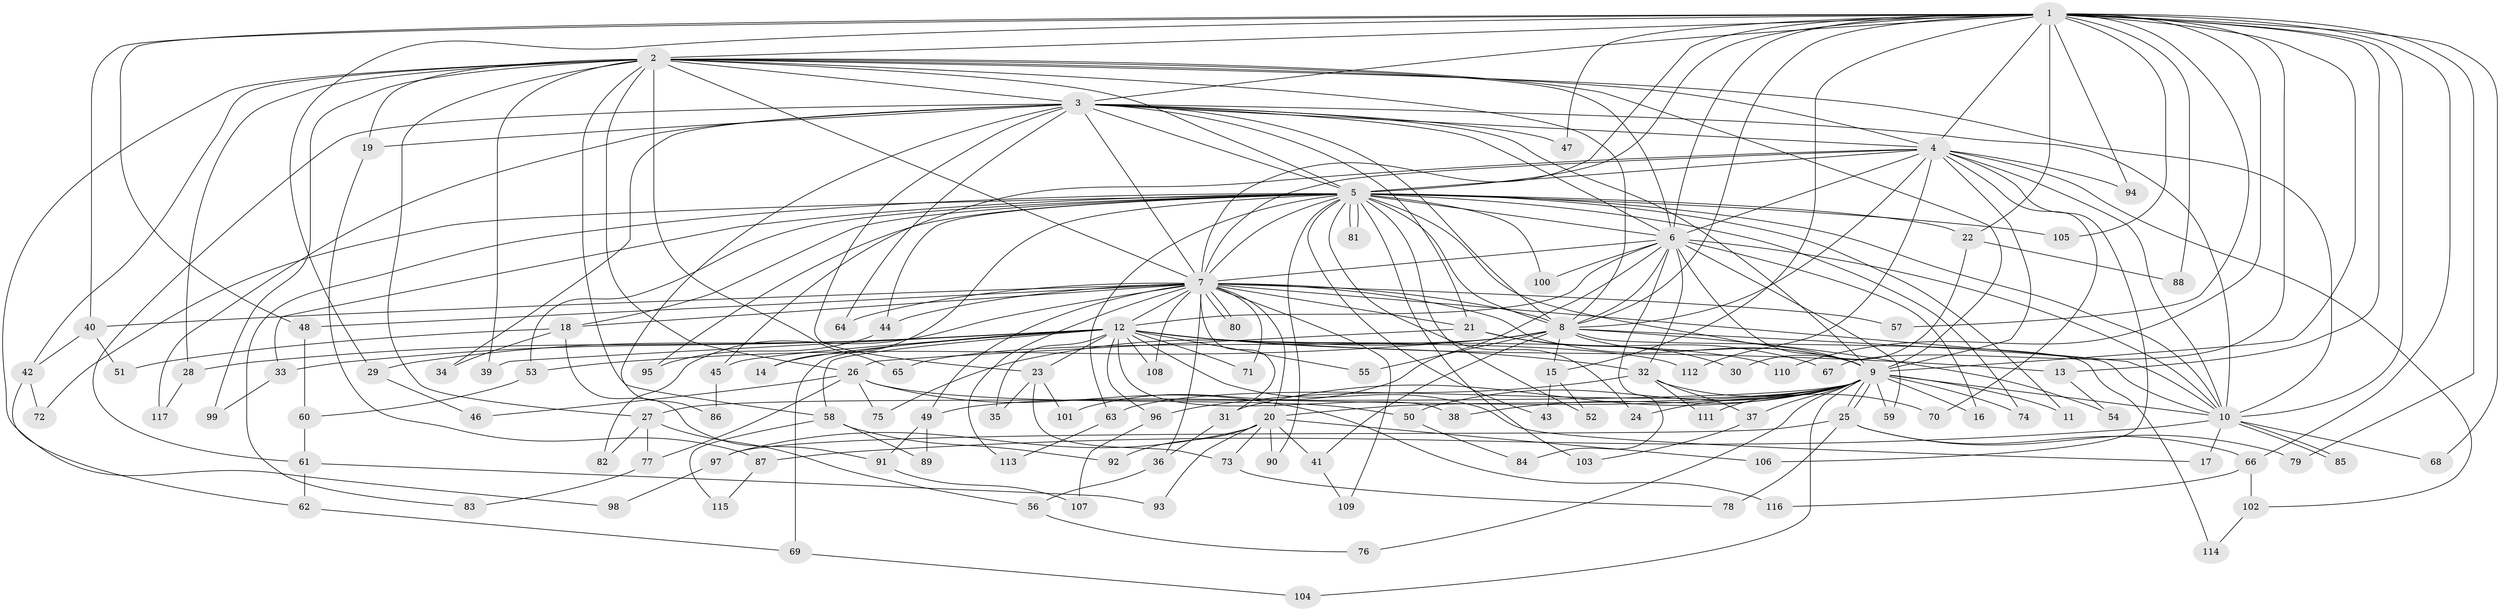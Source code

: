 // coarse degree distribution, {24: 0.014084507042253521, 21: 0.028169014084507043, 10: 0.014084507042253521, 20: 0.04225352112676056, 3: 0.22535211267605634, 1: 0.04225352112676056, 2: 0.4507042253521127, 6: 0.056338028169014086, 9: 0.014084507042253521, 5: 0.056338028169014086, 8: 0.028169014084507043, 4: 0.028169014084507043}
// Generated by graph-tools (version 1.1) at 2025/49/03/04/25 22:49:21]
// undirected, 117 vertices, 259 edges
graph export_dot {
  node [color=gray90,style=filled];
  1;
  2;
  3;
  4;
  5;
  6;
  7;
  8;
  9;
  10;
  11;
  12;
  13;
  14;
  15;
  16;
  17;
  18;
  19;
  20;
  21;
  22;
  23;
  24;
  25;
  26;
  27;
  28;
  29;
  30;
  31;
  32;
  33;
  34;
  35;
  36;
  37;
  38;
  39;
  40;
  41;
  42;
  43;
  44;
  45;
  46;
  47;
  48;
  49;
  50;
  51;
  52;
  53;
  54;
  55;
  56;
  57;
  58;
  59;
  60;
  61;
  62;
  63;
  64;
  65;
  66;
  67;
  68;
  69;
  70;
  71;
  72;
  73;
  74;
  75;
  76;
  77;
  78;
  79;
  80;
  81;
  82;
  83;
  84;
  85;
  86;
  87;
  88;
  89;
  90;
  91;
  92;
  93;
  94;
  95;
  96;
  97;
  98;
  99;
  100;
  101;
  102;
  103;
  104;
  105;
  106;
  107;
  108;
  109;
  110;
  111;
  112;
  113;
  114;
  115;
  116;
  117;
  1 -- 2;
  1 -- 3;
  1 -- 4;
  1 -- 5;
  1 -- 6;
  1 -- 7;
  1 -- 8;
  1 -- 9;
  1 -- 10;
  1 -- 13;
  1 -- 15;
  1 -- 22;
  1 -- 29;
  1 -- 40;
  1 -- 47;
  1 -- 48;
  1 -- 57;
  1 -- 66;
  1 -- 67;
  1 -- 68;
  1 -- 79;
  1 -- 88;
  1 -- 94;
  1 -- 105;
  1 -- 110;
  2 -- 3;
  2 -- 4;
  2 -- 5;
  2 -- 6;
  2 -- 7;
  2 -- 8;
  2 -- 9;
  2 -- 10;
  2 -- 19;
  2 -- 26;
  2 -- 27;
  2 -- 28;
  2 -- 39;
  2 -- 42;
  2 -- 58;
  2 -- 65;
  2 -- 98;
  2 -- 99;
  3 -- 4;
  3 -- 5;
  3 -- 6;
  3 -- 7;
  3 -- 8;
  3 -- 9;
  3 -- 10;
  3 -- 19;
  3 -- 21;
  3 -- 23;
  3 -- 34;
  3 -- 47;
  3 -- 61;
  3 -- 64;
  3 -- 86;
  3 -- 117;
  4 -- 5;
  4 -- 6;
  4 -- 7;
  4 -- 8;
  4 -- 9;
  4 -- 10;
  4 -- 45;
  4 -- 70;
  4 -- 94;
  4 -- 102;
  4 -- 106;
  4 -- 112;
  5 -- 6;
  5 -- 7;
  5 -- 8;
  5 -- 9;
  5 -- 10;
  5 -- 11;
  5 -- 14;
  5 -- 18;
  5 -- 22;
  5 -- 24;
  5 -- 33;
  5 -- 43;
  5 -- 44;
  5 -- 52;
  5 -- 53;
  5 -- 63;
  5 -- 72;
  5 -- 74;
  5 -- 81;
  5 -- 81;
  5 -- 83;
  5 -- 90;
  5 -- 95;
  5 -- 100;
  5 -- 103;
  5 -- 105;
  6 -- 7;
  6 -- 8;
  6 -- 9;
  6 -- 10;
  6 -- 12;
  6 -- 16;
  6 -- 32;
  6 -- 59;
  6 -- 84;
  6 -- 100;
  6 -- 101;
  7 -- 8;
  7 -- 9;
  7 -- 10;
  7 -- 12;
  7 -- 18;
  7 -- 20;
  7 -- 21;
  7 -- 31;
  7 -- 36;
  7 -- 40;
  7 -- 44;
  7 -- 48;
  7 -- 49;
  7 -- 57;
  7 -- 64;
  7 -- 71;
  7 -- 80;
  7 -- 80;
  7 -- 82;
  7 -- 108;
  7 -- 109;
  7 -- 113;
  8 -- 9;
  8 -- 10;
  8 -- 15;
  8 -- 41;
  8 -- 53;
  8 -- 54;
  8 -- 55;
  8 -- 65;
  8 -- 75;
  8 -- 114;
  9 -- 10;
  9 -- 11;
  9 -- 16;
  9 -- 20;
  9 -- 24;
  9 -- 25;
  9 -- 25;
  9 -- 27;
  9 -- 31;
  9 -- 37;
  9 -- 38;
  9 -- 49;
  9 -- 50;
  9 -- 59;
  9 -- 63;
  9 -- 74;
  9 -- 76;
  9 -- 104;
  9 -- 111;
  10 -- 17;
  10 -- 68;
  10 -- 85;
  10 -- 85;
  10 -- 87;
  12 -- 13;
  12 -- 14;
  12 -- 17;
  12 -- 23;
  12 -- 28;
  12 -- 29;
  12 -- 32;
  12 -- 33;
  12 -- 35;
  12 -- 38;
  12 -- 39;
  12 -- 45;
  12 -- 55;
  12 -- 58;
  12 -- 69;
  12 -- 71;
  12 -- 96;
  12 -- 108;
  12 -- 110;
  12 -- 112;
  13 -- 54;
  15 -- 43;
  15 -- 52;
  18 -- 34;
  18 -- 51;
  18 -- 91;
  19 -- 87;
  20 -- 41;
  20 -- 73;
  20 -- 90;
  20 -- 92;
  20 -- 93;
  20 -- 97;
  20 -- 106;
  21 -- 26;
  21 -- 30;
  21 -- 67;
  22 -- 30;
  22 -- 88;
  23 -- 35;
  23 -- 73;
  23 -- 101;
  25 -- 66;
  25 -- 78;
  25 -- 79;
  25 -- 97;
  26 -- 46;
  26 -- 50;
  26 -- 75;
  26 -- 77;
  26 -- 116;
  27 -- 56;
  27 -- 77;
  27 -- 82;
  28 -- 117;
  29 -- 46;
  31 -- 36;
  32 -- 37;
  32 -- 70;
  32 -- 96;
  32 -- 111;
  33 -- 99;
  36 -- 56;
  37 -- 103;
  40 -- 42;
  40 -- 51;
  41 -- 109;
  42 -- 62;
  42 -- 72;
  44 -- 95;
  45 -- 86;
  48 -- 60;
  49 -- 89;
  49 -- 91;
  50 -- 84;
  53 -- 60;
  56 -- 76;
  58 -- 89;
  58 -- 92;
  58 -- 115;
  60 -- 61;
  61 -- 62;
  61 -- 93;
  62 -- 69;
  63 -- 113;
  66 -- 102;
  66 -- 116;
  69 -- 104;
  73 -- 78;
  77 -- 83;
  87 -- 115;
  91 -- 107;
  96 -- 107;
  97 -- 98;
  102 -- 114;
}
